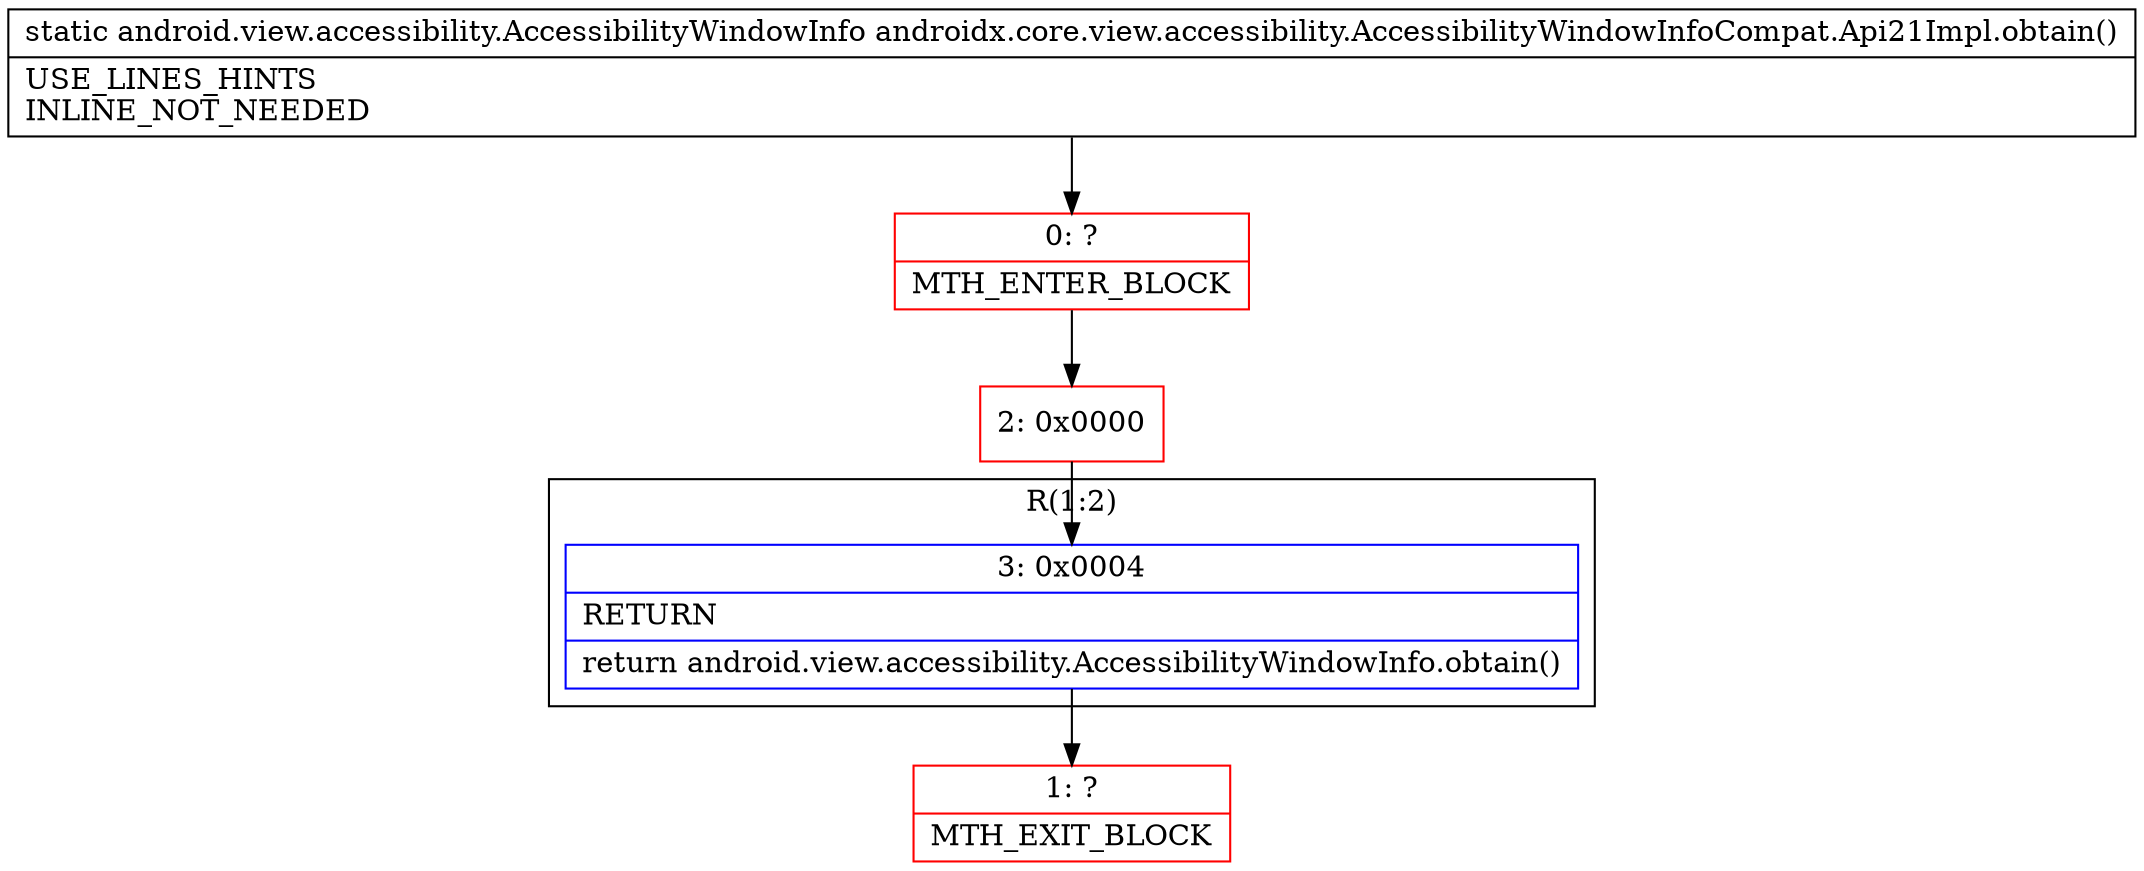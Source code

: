 digraph "CFG forandroidx.core.view.accessibility.AccessibilityWindowInfoCompat.Api21Impl.obtain()Landroid\/view\/accessibility\/AccessibilityWindowInfo;" {
subgraph cluster_Region_1762087913 {
label = "R(1:2)";
node [shape=record,color=blue];
Node_3 [shape=record,label="{3\:\ 0x0004|RETURN\l|return android.view.accessibility.AccessibilityWindowInfo.obtain()\l}"];
}
Node_0 [shape=record,color=red,label="{0\:\ ?|MTH_ENTER_BLOCK\l}"];
Node_2 [shape=record,color=red,label="{2\:\ 0x0000}"];
Node_1 [shape=record,color=red,label="{1\:\ ?|MTH_EXIT_BLOCK\l}"];
MethodNode[shape=record,label="{static android.view.accessibility.AccessibilityWindowInfo androidx.core.view.accessibility.AccessibilityWindowInfoCompat.Api21Impl.obtain()  | USE_LINES_HINTS\lINLINE_NOT_NEEDED\l}"];
MethodNode -> Node_0;Node_3 -> Node_1;
Node_0 -> Node_2;
Node_2 -> Node_3;
}

